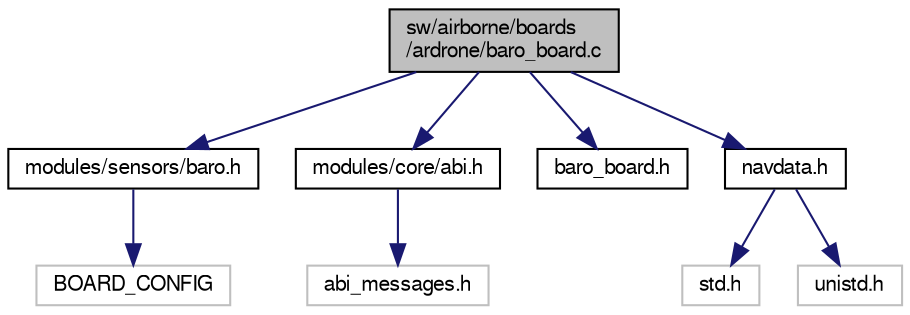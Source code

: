digraph "sw/airborne/boards/ardrone/baro_board.c"
{
  edge [fontname="FreeSans",fontsize="10",labelfontname="FreeSans",labelfontsize="10"];
  node [fontname="FreeSans",fontsize="10",shape=record];
  Node1 [label="sw/airborne/boards\l/ardrone/baro_board.c",height=0.2,width=0.4,color="black", fillcolor="grey75", style="filled", fontcolor="black"];
  Node1 -> Node2 [color="midnightblue",fontsize="10",style="solid",fontname="FreeSans"];
  Node2 [label="modules/sensors/baro.h",height=0.2,width=0.4,color="black", fillcolor="white", style="filled",URL="$baro_8h.html",tooltip="Common barometric sensor implementation. "];
  Node2 -> Node3 [color="midnightblue",fontsize="10",style="solid",fontname="FreeSans"];
  Node3 [label="BOARD_CONFIG",height=0.2,width=0.4,color="grey75", fillcolor="white", style="filled"];
  Node1 -> Node4 [color="midnightblue",fontsize="10",style="solid",fontname="FreeSans"];
  Node4 [label="modules/core/abi.h",height=0.2,width=0.4,color="black", fillcolor="white", style="filled",URL="$abi_8h.html",tooltip="Main include for ABI (AirBorneInterface). "];
  Node4 -> Node5 [color="midnightblue",fontsize="10",style="solid",fontname="FreeSans"];
  Node5 [label="abi_messages.h",height=0.2,width=0.4,color="grey75", fillcolor="white", style="filled"];
  Node1 -> Node6 [color="midnightblue",fontsize="10",style="solid",fontname="FreeSans"];
  Node6 [label="baro_board.h",height=0.2,width=0.4,color="black", fillcolor="white", style="filled",URL="$ardrone_2baro__board_8h.html",tooltip="Paparazzi AR Drone 2 Baro Sensor implementation:. "];
  Node1 -> Node7 [color="midnightblue",fontsize="10",style="solid",fontname="FreeSans"];
  Node7 [label="navdata.h",height=0.2,width=0.4,color="black", fillcolor="white", style="filled",URL="$navdata_8h.html",tooltip="ardrone2 navdata aquisition driver. "];
  Node7 -> Node8 [color="midnightblue",fontsize="10",style="solid",fontname="FreeSans"];
  Node8 [label="std.h",height=0.2,width=0.4,color="grey75", fillcolor="white", style="filled"];
  Node7 -> Node9 [color="midnightblue",fontsize="10",style="solid",fontname="FreeSans"];
  Node9 [label="unistd.h",height=0.2,width=0.4,color="grey75", fillcolor="white", style="filled"];
}
